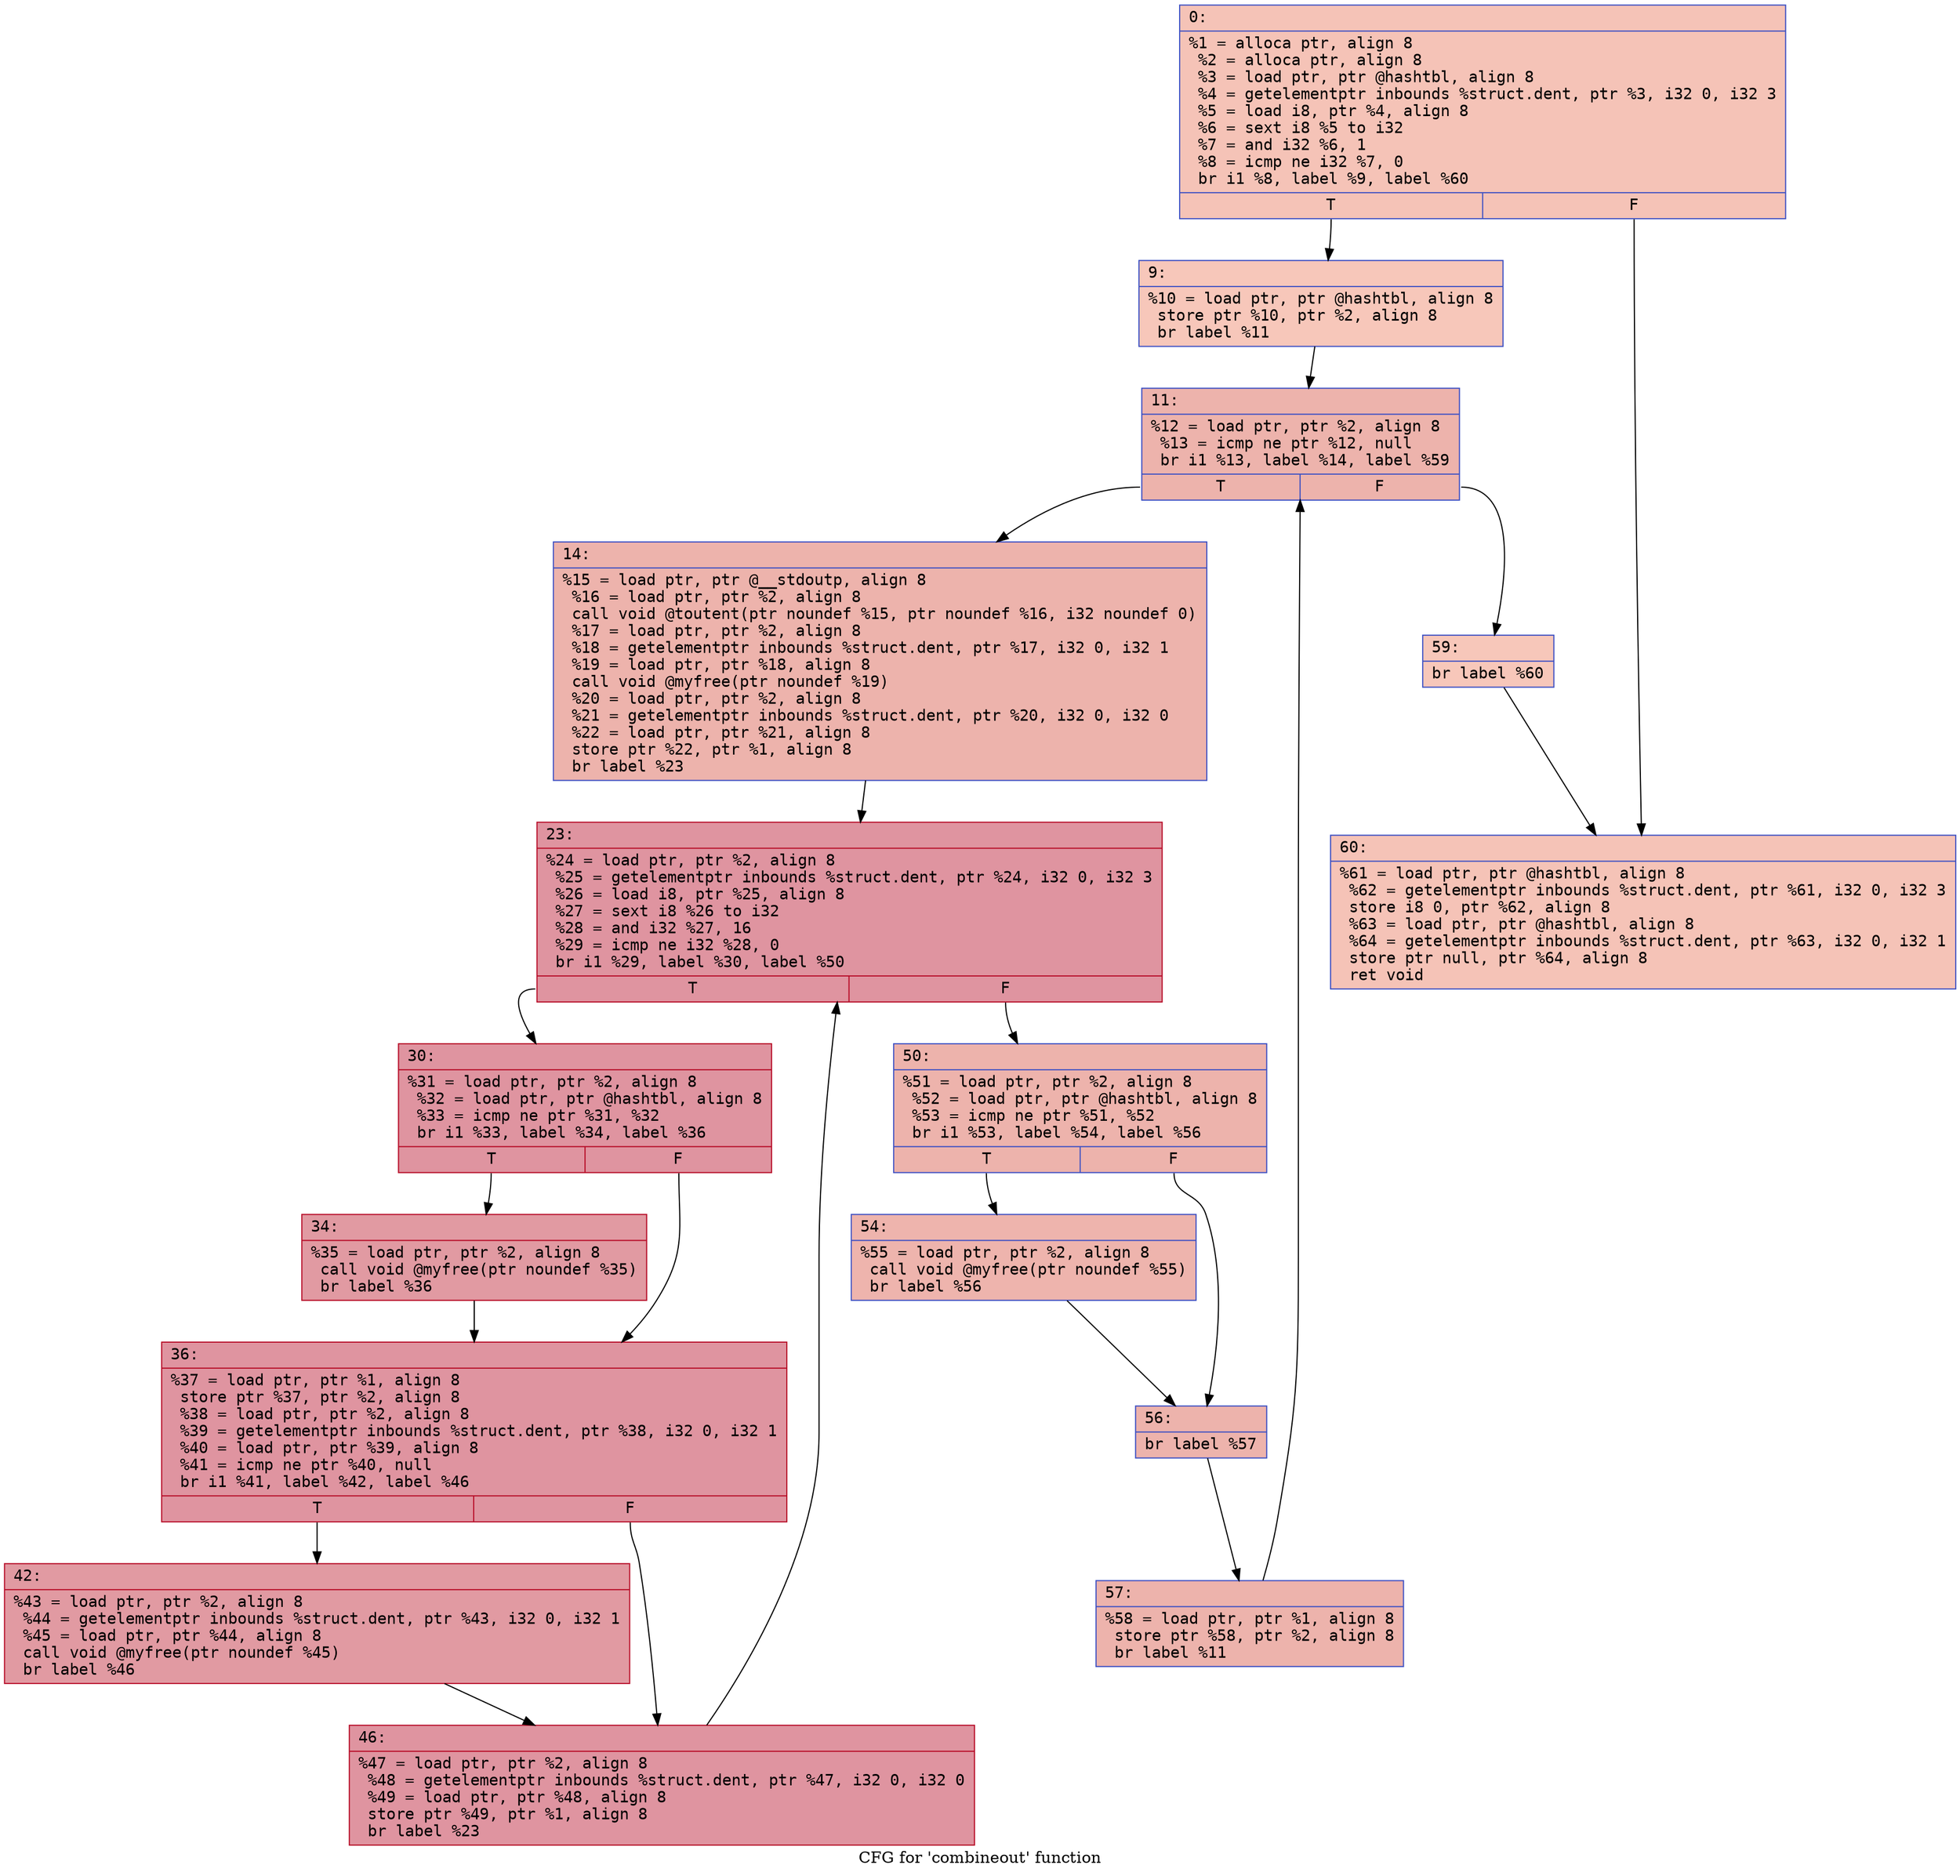 digraph "CFG for 'combineout' function" {
	label="CFG for 'combineout' function";

	Node0x60000244f610 [shape=record,color="#3d50c3ff", style=filled, fillcolor="#e8765c70" fontname="Courier",label="{0:\l|  %1 = alloca ptr, align 8\l  %2 = alloca ptr, align 8\l  %3 = load ptr, ptr @hashtbl, align 8\l  %4 = getelementptr inbounds %struct.dent, ptr %3, i32 0, i32 3\l  %5 = load i8, ptr %4, align 8\l  %6 = sext i8 %5 to i32\l  %7 = and i32 %6, 1\l  %8 = icmp ne i32 %7, 0\l  br i1 %8, label %9, label %60\l|{<s0>T|<s1>F}}"];
	Node0x60000244f610:s0 -> Node0x60000244f660[tooltip="0 -> 9\nProbability 50.00%" ];
	Node0x60000244f610:s1 -> Node0x60000244fac0[tooltip="0 -> 60\nProbability 50.00%" ];
	Node0x60000244f660 [shape=record,color="#3d50c3ff", style=filled, fillcolor="#ec7f6370" fontname="Courier",label="{9:\l|  %10 = load ptr, ptr @hashtbl, align 8\l  store ptr %10, ptr %2, align 8\l  br label %11\l}"];
	Node0x60000244f660 -> Node0x60000244f6b0[tooltip="9 -> 11\nProbability 100.00%" ];
	Node0x60000244f6b0 [shape=record,color="#3d50c3ff", style=filled, fillcolor="#d6524470" fontname="Courier",label="{11:\l|  %12 = load ptr, ptr %2, align 8\l  %13 = icmp ne ptr %12, null\l  br i1 %13, label %14, label %59\l|{<s0>T|<s1>F}}"];
	Node0x60000244f6b0:s0 -> Node0x60000244f700[tooltip="11 -> 14\nProbability 96.88%" ];
	Node0x60000244f6b0:s1 -> Node0x60000244fa70[tooltip="11 -> 59\nProbability 3.12%" ];
	Node0x60000244f700 [shape=record,color="#3d50c3ff", style=filled, fillcolor="#d6524470" fontname="Courier",label="{14:\l|  %15 = load ptr, ptr @__stdoutp, align 8\l  %16 = load ptr, ptr %2, align 8\l  call void @toutent(ptr noundef %15, ptr noundef %16, i32 noundef 0)\l  %17 = load ptr, ptr %2, align 8\l  %18 = getelementptr inbounds %struct.dent, ptr %17, i32 0, i32 1\l  %19 = load ptr, ptr %18, align 8\l  call void @myfree(ptr noundef %19)\l  %20 = load ptr, ptr %2, align 8\l  %21 = getelementptr inbounds %struct.dent, ptr %20, i32 0, i32 0\l  %22 = load ptr, ptr %21, align 8\l  store ptr %22, ptr %1, align 8\l  br label %23\l}"];
	Node0x60000244f700 -> Node0x60000244f750[tooltip="14 -> 23\nProbability 100.00%" ];
	Node0x60000244f750 [shape=record,color="#b70d28ff", style=filled, fillcolor="#b70d2870" fontname="Courier",label="{23:\l|  %24 = load ptr, ptr %2, align 8\l  %25 = getelementptr inbounds %struct.dent, ptr %24, i32 0, i32 3\l  %26 = load i8, ptr %25, align 8\l  %27 = sext i8 %26 to i32\l  %28 = and i32 %27, 16\l  %29 = icmp ne i32 %28, 0\l  br i1 %29, label %30, label %50\l|{<s0>T|<s1>F}}"];
	Node0x60000244f750:s0 -> Node0x60000244f7a0[tooltip="23 -> 30\nProbability 96.88%" ];
	Node0x60000244f750:s1 -> Node0x60000244f930[tooltip="23 -> 50\nProbability 3.12%" ];
	Node0x60000244f7a0 [shape=record,color="#b70d28ff", style=filled, fillcolor="#b70d2870" fontname="Courier",label="{30:\l|  %31 = load ptr, ptr %2, align 8\l  %32 = load ptr, ptr @hashtbl, align 8\l  %33 = icmp ne ptr %31, %32\l  br i1 %33, label %34, label %36\l|{<s0>T|<s1>F}}"];
	Node0x60000244f7a0:s0 -> Node0x60000244f7f0[tooltip="30 -> 34\nProbability 62.50%" ];
	Node0x60000244f7a0:s1 -> Node0x60000244f840[tooltip="30 -> 36\nProbability 37.50%" ];
	Node0x60000244f7f0 [shape=record,color="#b70d28ff", style=filled, fillcolor="#bb1b2c70" fontname="Courier",label="{34:\l|  %35 = load ptr, ptr %2, align 8\l  call void @myfree(ptr noundef %35)\l  br label %36\l}"];
	Node0x60000244f7f0 -> Node0x60000244f840[tooltip="34 -> 36\nProbability 100.00%" ];
	Node0x60000244f840 [shape=record,color="#b70d28ff", style=filled, fillcolor="#b70d2870" fontname="Courier",label="{36:\l|  %37 = load ptr, ptr %1, align 8\l  store ptr %37, ptr %2, align 8\l  %38 = load ptr, ptr %2, align 8\l  %39 = getelementptr inbounds %struct.dent, ptr %38, i32 0, i32 1\l  %40 = load ptr, ptr %39, align 8\l  %41 = icmp ne ptr %40, null\l  br i1 %41, label %42, label %46\l|{<s0>T|<s1>F}}"];
	Node0x60000244f840:s0 -> Node0x60000244f890[tooltip="36 -> 42\nProbability 62.50%" ];
	Node0x60000244f840:s1 -> Node0x60000244f8e0[tooltip="36 -> 46\nProbability 37.50%" ];
	Node0x60000244f890 [shape=record,color="#b70d28ff", style=filled, fillcolor="#bb1b2c70" fontname="Courier",label="{42:\l|  %43 = load ptr, ptr %2, align 8\l  %44 = getelementptr inbounds %struct.dent, ptr %43, i32 0, i32 1\l  %45 = load ptr, ptr %44, align 8\l  call void @myfree(ptr noundef %45)\l  br label %46\l}"];
	Node0x60000244f890 -> Node0x60000244f8e0[tooltip="42 -> 46\nProbability 100.00%" ];
	Node0x60000244f8e0 [shape=record,color="#b70d28ff", style=filled, fillcolor="#b70d2870" fontname="Courier",label="{46:\l|  %47 = load ptr, ptr %2, align 8\l  %48 = getelementptr inbounds %struct.dent, ptr %47, i32 0, i32 0\l  %49 = load ptr, ptr %48, align 8\l  store ptr %49, ptr %1, align 8\l  br label %23\l}"];
	Node0x60000244f8e0 -> Node0x60000244f750[tooltip="46 -> 23\nProbability 100.00%" ];
	Node0x60000244f930 [shape=record,color="#3d50c3ff", style=filled, fillcolor="#d6524470" fontname="Courier",label="{50:\l|  %51 = load ptr, ptr %2, align 8\l  %52 = load ptr, ptr @hashtbl, align 8\l  %53 = icmp ne ptr %51, %52\l  br i1 %53, label %54, label %56\l|{<s0>T|<s1>F}}"];
	Node0x60000244f930:s0 -> Node0x60000244f980[tooltip="50 -> 54\nProbability 62.50%" ];
	Node0x60000244f930:s1 -> Node0x60000244f9d0[tooltip="50 -> 56\nProbability 37.50%" ];
	Node0x60000244f980 [shape=record,color="#3d50c3ff", style=filled, fillcolor="#d8564670" fontname="Courier",label="{54:\l|  %55 = load ptr, ptr %2, align 8\l  call void @myfree(ptr noundef %55)\l  br label %56\l}"];
	Node0x60000244f980 -> Node0x60000244f9d0[tooltip="54 -> 56\nProbability 100.00%" ];
	Node0x60000244f9d0 [shape=record,color="#3d50c3ff", style=filled, fillcolor="#d6524470" fontname="Courier",label="{56:\l|  br label %57\l}"];
	Node0x60000244f9d0 -> Node0x60000244fa20[tooltip="56 -> 57\nProbability 100.00%" ];
	Node0x60000244fa20 [shape=record,color="#3d50c3ff", style=filled, fillcolor="#d6524470" fontname="Courier",label="{57:\l|  %58 = load ptr, ptr %1, align 8\l  store ptr %58, ptr %2, align 8\l  br label %11\l}"];
	Node0x60000244fa20 -> Node0x60000244f6b0[tooltip="57 -> 11\nProbability 100.00%" ];
	Node0x60000244fa70 [shape=record,color="#3d50c3ff", style=filled, fillcolor="#ec7f6370" fontname="Courier",label="{59:\l|  br label %60\l}"];
	Node0x60000244fa70 -> Node0x60000244fac0[tooltip="59 -> 60\nProbability 100.00%" ];
	Node0x60000244fac0 [shape=record,color="#3d50c3ff", style=filled, fillcolor="#e8765c70" fontname="Courier",label="{60:\l|  %61 = load ptr, ptr @hashtbl, align 8\l  %62 = getelementptr inbounds %struct.dent, ptr %61, i32 0, i32 3\l  store i8 0, ptr %62, align 8\l  %63 = load ptr, ptr @hashtbl, align 8\l  %64 = getelementptr inbounds %struct.dent, ptr %63, i32 0, i32 1\l  store ptr null, ptr %64, align 8\l  ret void\l}"];
}
